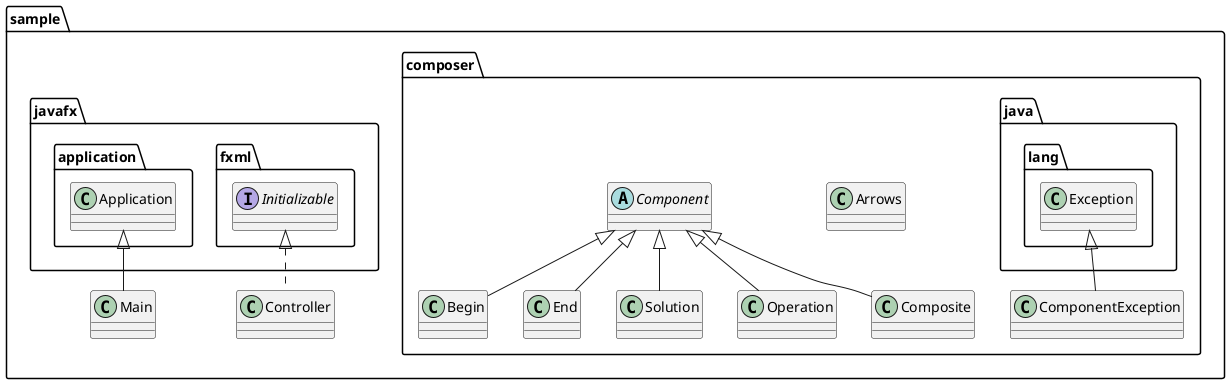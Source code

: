 @startuml

package sample <<Folder>>{
package composer <<Folder>>{
class Arrows
class Begin extends Component
class End extends Component
class Solution extends Component
class Operation extends Component
abstract class Component
class ComponentException extends java.lang.Exception
class Composite extends Component
}
class Main extends javafx.application.Application
class Controller implements javafx.fxml.Initializable
}

@enduml